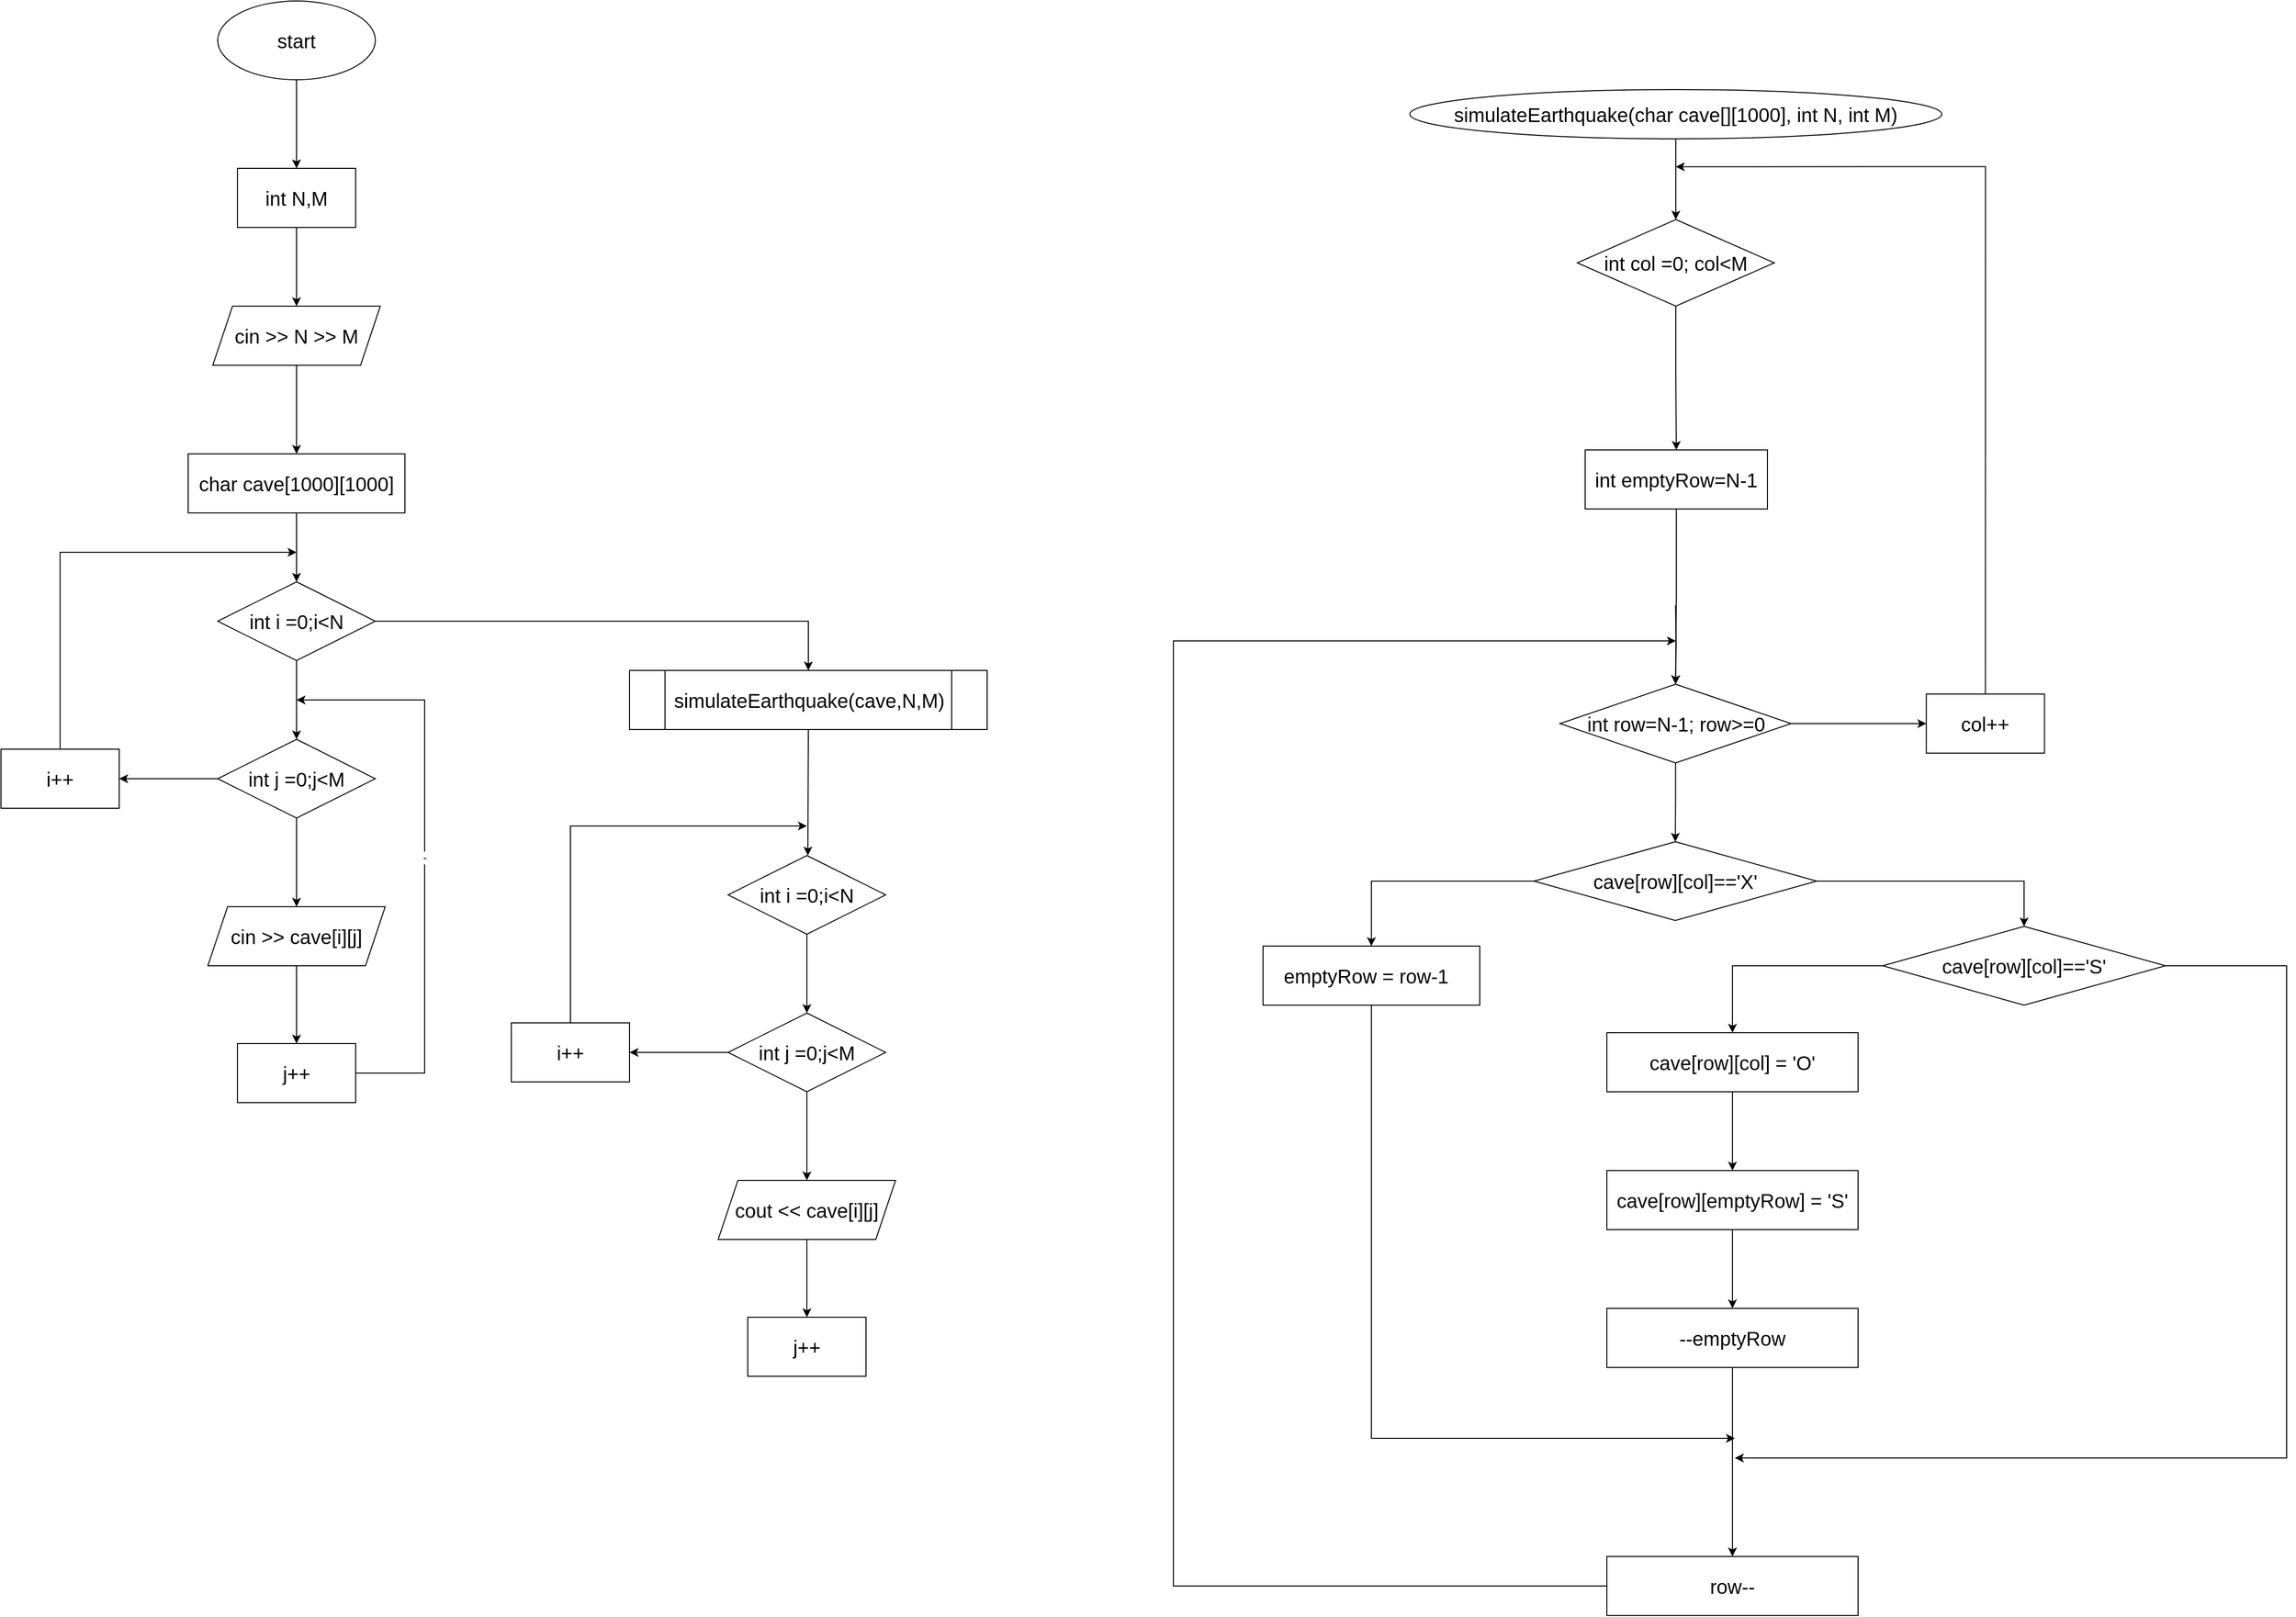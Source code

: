 <mxfile version="24.7.17">
  <diagram name="Сторінка-1" id="bu2CtMf5ZtMdZUl8b02X">
    <mxGraphModel dx="2417" dy="1095" grid="1" gridSize="10" guides="1" tooltips="1" connect="1" arrows="1" fold="1" page="1" pageScale="1" pageWidth="827" pageHeight="1169" math="0" shadow="0">
      <root>
        <mxCell id="0" />
        <mxCell id="1" parent="0" />
        <mxCell id="9NQPT6Tn5agZw1AdoDWG-3" value="" style="edgeStyle=orthogonalEdgeStyle;rounded=0;orthogonalLoop=1;jettySize=auto;html=1;" parent="1" source="9NQPT6Tn5agZw1AdoDWG-1" target="9NQPT6Tn5agZw1AdoDWG-2" edge="1">
          <mxGeometry relative="1" as="geometry" />
        </mxCell>
        <mxCell id="9NQPT6Tn5agZw1AdoDWG-1" value="&lt;font style=&quot;font-size: 20px;&quot;&gt;start&lt;/font&gt;" style="ellipse;whiteSpace=wrap;html=1;" parent="1" vertex="1">
          <mxGeometry x="180" y="50" width="160" height="80" as="geometry" />
        </mxCell>
        <mxCell id="9NQPT6Tn5agZw1AdoDWG-5" value="" style="edgeStyle=orthogonalEdgeStyle;rounded=0;orthogonalLoop=1;jettySize=auto;html=1;" parent="1" source="9NQPT6Tn5agZw1AdoDWG-2" target="9NQPT6Tn5agZw1AdoDWG-4" edge="1">
          <mxGeometry relative="1" as="geometry" />
        </mxCell>
        <mxCell id="9NQPT6Tn5agZw1AdoDWG-2" value="&lt;font style=&quot;font-size: 20px;&quot;&gt;int N,M&lt;/font&gt;" style="whiteSpace=wrap;html=1;" parent="1" vertex="1">
          <mxGeometry x="200" y="220" width="120" height="60" as="geometry" />
        </mxCell>
        <mxCell id="9NQPT6Tn5agZw1AdoDWG-7" value="" style="edgeStyle=orthogonalEdgeStyle;rounded=0;orthogonalLoop=1;jettySize=auto;html=1;" parent="1" source="9NQPT6Tn5agZw1AdoDWG-4" target="9NQPT6Tn5agZw1AdoDWG-6" edge="1">
          <mxGeometry relative="1" as="geometry" />
        </mxCell>
        <mxCell id="9NQPT6Tn5agZw1AdoDWG-4" value="&lt;font style=&quot;font-size: 20px;&quot;&gt;cin &amp;gt;&amp;gt; N &amp;gt;&amp;gt; M&lt;/font&gt;" style="shape=parallelogram;perimeter=parallelogramPerimeter;whiteSpace=wrap;html=1;fixedSize=1;" parent="1" vertex="1">
          <mxGeometry x="175" y="360" width="170" height="60" as="geometry" />
        </mxCell>
        <mxCell id="9NQPT6Tn5agZw1AdoDWG-9" value="" style="edgeStyle=orthogonalEdgeStyle;rounded=0;orthogonalLoop=1;jettySize=auto;html=1;" parent="1" source="9NQPT6Tn5agZw1AdoDWG-6" target="9NQPT6Tn5agZw1AdoDWG-8" edge="1">
          <mxGeometry relative="1" as="geometry" />
        </mxCell>
        <mxCell id="9NQPT6Tn5agZw1AdoDWG-6" value="&lt;font style=&quot;font-size: 20px;&quot;&gt;char cave[1000][1000]&lt;/font&gt;" style="whiteSpace=wrap;html=1;" parent="1" vertex="1">
          <mxGeometry x="150" y="510" width="220" height="60" as="geometry" />
        </mxCell>
        <mxCell id="9NQPT6Tn5agZw1AdoDWG-11" value="" style="edgeStyle=orthogonalEdgeStyle;rounded=0;orthogonalLoop=1;jettySize=auto;html=1;" parent="1" source="9NQPT6Tn5agZw1AdoDWG-8" target="9NQPT6Tn5agZw1AdoDWG-10" edge="1">
          <mxGeometry relative="1" as="geometry" />
        </mxCell>
        <mxCell id="9NQPT6Tn5agZw1AdoDWG-21" value="" style="edgeStyle=orthogonalEdgeStyle;rounded=0;orthogonalLoop=1;jettySize=auto;html=1;" parent="1" source="9NQPT6Tn5agZw1AdoDWG-8" target="9NQPT6Tn5agZw1AdoDWG-20" edge="1">
          <mxGeometry relative="1" as="geometry" />
        </mxCell>
        <mxCell id="9NQPT6Tn5agZw1AdoDWG-8" value="&lt;font style=&quot;font-size: 20px;&quot;&gt;int i =0;i&amp;lt;N&lt;/font&gt;" style="rhombus;whiteSpace=wrap;html=1;" parent="1" vertex="1">
          <mxGeometry x="180" y="640" width="160" height="80" as="geometry" />
        </mxCell>
        <mxCell id="9NQPT6Tn5agZw1AdoDWG-13" value="" style="edgeStyle=orthogonalEdgeStyle;rounded=0;orthogonalLoop=1;jettySize=auto;html=1;" parent="1" source="9NQPT6Tn5agZw1AdoDWG-10" target="9NQPT6Tn5agZw1AdoDWG-12" edge="1">
          <mxGeometry relative="1" as="geometry" />
        </mxCell>
        <mxCell id="9NQPT6Tn5agZw1AdoDWG-18" value="" style="edgeStyle=orthogonalEdgeStyle;rounded=0;orthogonalLoop=1;jettySize=auto;html=1;" parent="1" source="9NQPT6Tn5agZw1AdoDWG-10" target="9NQPT6Tn5agZw1AdoDWG-17" edge="1">
          <mxGeometry relative="1" as="geometry" />
        </mxCell>
        <mxCell id="9NQPT6Tn5agZw1AdoDWG-10" value="&lt;font style=&quot;font-size: 20px;&quot;&gt;int j =0;j&amp;lt;M&lt;/font&gt;" style="rhombus;whiteSpace=wrap;html=1;" parent="1" vertex="1">
          <mxGeometry x="180" y="800" width="160" height="80" as="geometry" />
        </mxCell>
        <mxCell id="9NQPT6Tn5agZw1AdoDWG-15" value="" style="edgeStyle=orthogonalEdgeStyle;rounded=0;orthogonalLoop=1;jettySize=auto;html=1;" parent="1" source="9NQPT6Tn5agZw1AdoDWG-12" target="9NQPT6Tn5agZw1AdoDWG-14" edge="1">
          <mxGeometry relative="1" as="geometry" />
        </mxCell>
        <mxCell id="9NQPT6Tn5agZw1AdoDWG-12" value="&lt;font style=&quot;font-size: 20px;&quot;&gt;cin &amp;gt;&amp;gt; cave[i][j]&lt;/font&gt;" style="shape=parallelogram;perimeter=parallelogramPerimeter;whiteSpace=wrap;html=1;fixedSize=1;" parent="1" vertex="1">
          <mxGeometry x="170" y="970" width="180" height="60" as="geometry" />
        </mxCell>
        <mxCell id="9NQPT6Tn5agZw1AdoDWG-16" value="-" style="edgeStyle=orthogonalEdgeStyle;rounded=0;orthogonalLoop=1;jettySize=auto;html=1;exitX=1;exitY=0.5;exitDx=0;exitDy=0;" parent="1" source="9NQPT6Tn5agZw1AdoDWG-14" edge="1">
          <mxGeometry relative="1" as="geometry">
            <mxPoint x="260" y="760" as="targetPoint" />
            <Array as="points">
              <mxPoint x="390" y="1139" />
              <mxPoint x="390" y="760" />
            </Array>
          </mxGeometry>
        </mxCell>
        <mxCell id="9NQPT6Tn5agZw1AdoDWG-14" value="&lt;font style=&quot;font-size: 20px;&quot;&gt;j++&lt;/font&gt;" style="whiteSpace=wrap;html=1;" parent="1" vertex="1">
          <mxGeometry x="200" y="1109" width="120" height="60" as="geometry" />
        </mxCell>
        <mxCell id="9NQPT6Tn5agZw1AdoDWG-19" style="edgeStyle=orthogonalEdgeStyle;rounded=0;orthogonalLoop=1;jettySize=auto;html=1;exitX=0.5;exitY=0;exitDx=0;exitDy=0;" parent="1" source="9NQPT6Tn5agZw1AdoDWG-17" edge="1">
          <mxGeometry relative="1" as="geometry">
            <mxPoint x="260" y="610" as="targetPoint" />
            <Array as="points">
              <mxPoint x="20" y="610" />
            </Array>
          </mxGeometry>
        </mxCell>
        <mxCell id="9NQPT6Tn5agZw1AdoDWG-17" value="&lt;font style=&quot;font-size: 20px;&quot;&gt;i++&lt;/font&gt;" style="whiteSpace=wrap;html=1;" parent="1" vertex="1">
          <mxGeometry x="-40" y="810" width="120" height="60" as="geometry" />
        </mxCell>
        <mxCell id="9NQPT6Tn5agZw1AdoDWG-33" style="edgeStyle=orthogonalEdgeStyle;rounded=0;orthogonalLoop=1;jettySize=auto;html=1;entryX=0.5;entryY=0;entryDx=0;entryDy=0;exitX=0.5;exitY=1;exitDx=0;exitDy=0;" parent="1" source="9NQPT6Tn5agZw1AdoDWG-20" edge="1">
          <mxGeometry relative="1" as="geometry">
            <mxPoint x="766.556" y="710" as="sourcePoint" />
            <mxPoint x="779" y="918" as="targetPoint" />
          </mxGeometry>
        </mxCell>
        <mxCell id="9NQPT6Tn5agZw1AdoDWG-20" value="&lt;font style=&quot;font-size: 20px;&quot;&gt;simulateEarthquake(cave,N,M)&lt;/font&gt;" style="shape=process;whiteSpace=wrap;html=1;backgroundOutline=1;" parent="1" vertex="1">
          <mxGeometry x="598" y="730" width="363" height="60" as="geometry" />
        </mxCell>
        <mxCell id="9NQPT6Tn5agZw1AdoDWG-22" value="" style="edgeStyle=orthogonalEdgeStyle;rounded=0;orthogonalLoop=1;jettySize=auto;html=1;" parent="1" source="9NQPT6Tn5agZw1AdoDWG-23" target="9NQPT6Tn5agZw1AdoDWG-26" edge="1">
          <mxGeometry relative="1" as="geometry" />
        </mxCell>
        <mxCell id="9NQPT6Tn5agZw1AdoDWG-23" value="&lt;font style=&quot;font-size: 20px;&quot;&gt;int i =0;i&amp;lt;N&lt;/font&gt;" style="rhombus;whiteSpace=wrap;html=1;" parent="1" vertex="1">
          <mxGeometry x="698" y="918" width="160" height="80" as="geometry" />
        </mxCell>
        <mxCell id="9NQPT6Tn5agZw1AdoDWG-24" value="" style="edgeStyle=orthogonalEdgeStyle;rounded=0;orthogonalLoop=1;jettySize=auto;html=1;" parent="1" source="9NQPT6Tn5agZw1AdoDWG-26" target="9NQPT6Tn5agZw1AdoDWG-28" edge="1">
          <mxGeometry relative="1" as="geometry" />
        </mxCell>
        <mxCell id="9NQPT6Tn5agZw1AdoDWG-25" value="" style="edgeStyle=orthogonalEdgeStyle;rounded=0;orthogonalLoop=1;jettySize=auto;html=1;" parent="1" source="9NQPT6Tn5agZw1AdoDWG-26" target="9NQPT6Tn5agZw1AdoDWG-32" edge="1">
          <mxGeometry relative="1" as="geometry" />
        </mxCell>
        <mxCell id="9NQPT6Tn5agZw1AdoDWG-26" value="&lt;font style=&quot;font-size: 20px;&quot;&gt;int j =0;j&amp;lt;M&lt;/font&gt;" style="rhombus;whiteSpace=wrap;html=1;" parent="1" vertex="1">
          <mxGeometry x="698" y="1078" width="160" height="80" as="geometry" />
        </mxCell>
        <mxCell id="9NQPT6Tn5agZw1AdoDWG-27" value="" style="edgeStyle=orthogonalEdgeStyle;rounded=0;orthogonalLoop=1;jettySize=auto;html=1;" parent="1" source="9NQPT6Tn5agZw1AdoDWG-28" target="9NQPT6Tn5agZw1AdoDWG-30" edge="1">
          <mxGeometry relative="1" as="geometry" />
        </mxCell>
        <mxCell id="9NQPT6Tn5agZw1AdoDWG-28" value="&lt;font style=&quot;font-size: 20px;&quot;&gt;cout &amp;lt;&amp;lt; cave[i][j]&lt;/font&gt;" style="shape=parallelogram;perimeter=parallelogramPerimeter;whiteSpace=wrap;html=1;fixedSize=1;" parent="1" vertex="1">
          <mxGeometry x="688" y="1248" width="180" height="60" as="geometry" />
        </mxCell>
        <mxCell id="9NQPT6Tn5agZw1AdoDWG-30" value="&lt;font style=&quot;font-size: 20px;&quot;&gt;j++&lt;/font&gt;" style="whiteSpace=wrap;html=1;" parent="1" vertex="1">
          <mxGeometry x="718" y="1387" width="120" height="60" as="geometry" />
        </mxCell>
        <mxCell id="9NQPT6Tn5agZw1AdoDWG-31" style="edgeStyle=orthogonalEdgeStyle;rounded=0;orthogonalLoop=1;jettySize=auto;html=1;exitX=0.5;exitY=0;exitDx=0;exitDy=0;" parent="1" source="9NQPT6Tn5agZw1AdoDWG-32" edge="1">
          <mxGeometry relative="1" as="geometry">
            <mxPoint x="778" y="888" as="targetPoint" />
            <Array as="points">
              <mxPoint x="538" y="888" />
            </Array>
          </mxGeometry>
        </mxCell>
        <mxCell id="9NQPT6Tn5agZw1AdoDWG-32" value="&lt;font style=&quot;font-size: 20px;&quot;&gt;i++&lt;/font&gt;" style="whiteSpace=wrap;html=1;" parent="1" vertex="1">
          <mxGeometry x="478" y="1088" width="120" height="60" as="geometry" />
        </mxCell>
        <mxCell id="9NQPT6Tn5agZw1AdoDWG-40" value="" style="edgeStyle=orthogonalEdgeStyle;rounded=0;orthogonalLoop=1;jettySize=auto;html=1;" parent="1" source="9NQPT6Tn5agZw1AdoDWG-36" target="9NQPT6Tn5agZw1AdoDWG-39" edge="1">
          <mxGeometry relative="1" as="geometry" />
        </mxCell>
        <mxCell id="9NQPT6Tn5agZw1AdoDWG-36" value="&lt;span style=&quot;font-size: 20px;&quot;&gt;simulateEarthquake(char cave[][1000], int N, int&amp;nbsp;M)&lt;/span&gt;" style="ellipse;whiteSpace=wrap;html=1;" parent="1" vertex="1">
          <mxGeometry x="1390" y="140" width="540" height="50" as="geometry" />
        </mxCell>
        <mxCell id="xgQZyTyEGcFYFxI-PwQ1-2" value="" style="edgeStyle=orthogonalEdgeStyle;rounded=0;orthogonalLoop=1;jettySize=auto;html=1;" edge="1" parent="1" source="9NQPT6Tn5agZw1AdoDWG-39" target="xgQZyTyEGcFYFxI-PwQ1-1">
          <mxGeometry relative="1" as="geometry" />
        </mxCell>
        <mxCell id="9NQPT6Tn5agZw1AdoDWG-39" value="&lt;font style=&quot;font-size: 20px;&quot;&gt;int col =0; col&amp;lt;M&lt;/font&gt;" style="rhombus;whiteSpace=wrap;html=1;" parent="1" vertex="1">
          <mxGeometry x="1560" y="272" width="200" height="88" as="geometry" />
        </mxCell>
        <mxCell id="xgQZyTyEGcFYFxI-PwQ1-4" value="" style="edgeStyle=orthogonalEdgeStyle;rounded=0;orthogonalLoop=1;jettySize=auto;html=1;" edge="1" parent="1" source="xgQZyTyEGcFYFxI-PwQ1-1" target="xgQZyTyEGcFYFxI-PwQ1-7">
          <mxGeometry relative="1" as="geometry">
            <mxPoint x="1659.667" y="584.028" as="targetPoint" />
          </mxGeometry>
        </mxCell>
        <mxCell id="xgQZyTyEGcFYFxI-PwQ1-1" value="&lt;font style=&quot;font-size: 20px;&quot;&gt;int emptyRow=N-1&lt;/font&gt;" style="whiteSpace=wrap;html=1;" vertex="1" parent="1">
          <mxGeometry x="1568" y="506" width="185" height="60" as="geometry" />
        </mxCell>
        <mxCell id="xgQZyTyEGcFYFxI-PwQ1-8" value="" style="edgeStyle=orthogonalEdgeStyle;rounded=0;orthogonalLoop=1;jettySize=auto;html=1;" edge="1" parent="1" target="xgQZyTyEGcFYFxI-PwQ1-7">
          <mxGeometry relative="1" as="geometry">
            <mxPoint x="1659.75" y="664.0" as="sourcePoint" />
          </mxGeometry>
        </mxCell>
        <mxCell id="xgQZyTyEGcFYFxI-PwQ1-12" value="" style="edgeStyle=orthogonalEdgeStyle;rounded=0;orthogonalLoop=1;jettySize=auto;html=1;" edge="1" parent="1" source="xgQZyTyEGcFYFxI-PwQ1-7" target="xgQZyTyEGcFYFxI-PwQ1-11">
          <mxGeometry relative="1" as="geometry" />
        </mxCell>
        <mxCell id="xgQZyTyEGcFYFxI-PwQ1-31" value="" style="edgeStyle=orthogonalEdgeStyle;rounded=0;orthogonalLoop=1;jettySize=auto;html=1;" edge="1" parent="1" source="xgQZyTyEGcFYFxI-PwQ1-7" target="xgQZyTyEGcFYFxI-PwQ1-30">
          <mxGeometry relative="1" as="geometry" />
        </mxCell>
        <mxCell id="xgQZyTyEGcFYFxI-PwQ1-7" value="&lt;font style=&quot;font-size: 20px;&quot;&gt;int row=N-1; row&amp;gt;=0&lt;/font&gt;" style="rhombus;whiteSpace=wrap;html=1;" vertex="1" parent="1">
          <mxGeometry x="1542.5" y="744" width="234.5" height="80" as="geometry" />
        </mxCell>
        <mxCell id="xgQZyTyEGcFYFxI-PwQ1-14" value="" style="edgeStyle=orthogonalEdgeStyle;rounded=0;orthogonalLoop=1;jettySize=auto;html=1;" edge="1" parent="1" source="xgQZyTyEGcFYFxI-PwQ1-11" target="xgQZyTyEGcFYFxI-PwQ1-13">
          <mxGeometry relative="1" as="geometry" />
        </mxCell>
        <mxCell id="xgQZyTyEGcFYFxI-PwQ1-18" value="" style="edgeStyle=orthogonalEdgeStyle;rounded=0;orthogonalLoop=1;jettySize=auto;html=1;" edge="1" parent="1" source="xgQZyTyEGcFYFxI-PwQ1-11" target="xgQZyTyEGcFYFxI-PwQ1-17">
          <mxGeometry relative="1" as="geometry" />
        </mxCell>
        <mxCell id="xgQZyTyEGcFYFxI-PwQ1-11" value="&lt;font style=&quot;font-size: 20px;&quot;&gt;cave[row][col]==&#39;X&#39;&lt;/font&gt;" style="rhombus;whiteSpace=wrap;html=1;" vertex="1" parent="1">
          <mxGeometry x="1516" y="904" width="287" height="80" as="geometry" />
        </mxCell>
        <mxCell id="xgQZyTyEGcFYFxI-PwQ1-25" style="edgeStyle=orthogonalEdgeStyle;rounded=0;orthogonalLoop=1;jettySize=auto;html=1;exitX=0.5;exitY=1;exitDx=0;exitDy=0;" edge="1" parent="1" source="xgQZyTyEGcFYFxI-PwQ1-13">
          <mxGeometry relative="1" as="geometry">
            <mxPoint x="1720" y="1510" as="targetPoint" />
            <Array as="points">
              <mxPoint x="1351" y="1510" />
              <mxPoint x="1651" y="1510" />
            </Array>
          </mxGeometry>
        </mxCell>
        <mxCell id="xgQZyTyEGcFYFxI-PwQ1-13" value="&lt;font style=&quot;font-size: 20px;&quot;&gt;emptyRow = row-1&lt;span style=&quot;white-space: pre;&quot;&gt;&#x9;&lt;/span&gt;&lt;/font&gt;" style="whiteSpace=wrap;html=1;" vertex="1" parent="1">
          <mxGeometry x="1241" y="1010" width="220" height="60" as="geometry" />
        </mxCell>
        <mxCell id="xgQZyTyEGcFYFxI-PwQ1-20" value="" style="edgeStyle=orthogonalEdgeStyle;rounded=0;orthogonalLoop=1;jettySize=auto;html=1;" edge="1" parent="1" source="xgQZyTyEGcFYFxI-PwQ1-17" target="xgQZyTyEGcFYFxI-PwQ1-19">
          <mxGeometry relative="1" as="geometry" />
        </mxCell>
        <mxCell id="xgQZyTyEGcFYFxI-PwQ1-28" style="edgeStyle=orthogonalEdgeStyle;rounded=0;orthogonalLoop=1;jettySize=auto;html=1;exitX=1;exitY=0.5;exitDx=0;exitDy=0;" edge="1" parent="1" source="xgQZyTyEGcFYFxI-PwQ1-17">
          <mxGeometry relative="1" as="geometry">
            <mxPoint x="1720" y="1530" as="targetPoint" />
            <Array as="points">
              <mxPoint x="2280" y="1030" />
              <mxPoint x="2280" y="1530" />
            </Array>
          </mxGeometry>
        </mxCell>
        <mxCell id="xgQZyTyEGcFYFxI-PwQ1-17" value="&lt;font style=&quot;font-size: 20px;&quot;&gt;cave[row][col]==&#39;S&#39;&lt;/font&gt;" style="rhombus;whiteSpace=wrap;html=1;" vertex="1" parent="1">
          <mxGeometry x="1870" y="990" width="287" height="80" as="geometry" />
        </mxCell>
        <mxCell id="xgQZyTyEGcFYFxI-PwQ1-22" value="" style="edgeStyle=orthogonalEdgeStyle;rounded=0;orthogonalLoop=1;jettySize=auto;html=1;" edge="1" parent="1" source="xgQZyTyEGcFYFxI-PwQ1-19" target="xgQZyTyEGcFYFxI-PwQ1-21">
          <mxGeometry relative="1" as="geometry" />
        </mxCell>
        <mxCell id="xgQZyTyEGcFYFxI-PwQ1-19" value="&lt;span style=&quot;font-size: 20px;&quot;&gt;cave[row][col] = &#39;O&#39;&lt;/span&gt;" style="whiteSpace=wrap;html=1;" vertex="1" parent="1">
          <mxGeometry x="1590" y="1098" width="255" height="60" as="geometry" />
        </mxCell>
        <mxCell id="xgQZyTyEGcFYFxI-PwQ1-24" value="" style="edgeStyle=orthogonalEdgeStyle;rounded=0;orthogonalLoop=1;jettySize=auto;html=1;" edge="1" parent="1" source="xgQZyTyEGcFYFxI-PwQ1-21" target="xgQZyTyEGcFYFxI-PwQ1-23">
          <mxGeometry relative="1" as="geometry" />
        </mxCell>
        <mxCell id="xgQZyTyEGcFYFxI-PwQ1-21" value="&lt;span style=&quot;font-size: 20px;&quot;&gt;cave[row][emptyRow] = &#39;S&#39;&lt;/span&gt;" style="whiteSpace=wrap;html=1;" vertex="1" parent="1">
          <mxGeometry x="1590" y="1238" width="255" height="60" as="geometry" />
        </mxCell>
        <mxCell id="xgQZyTyEGcFYFxI-PwQ1-27" value="" style="edgeStyle=orthogonalEdgeStyle;rounded=0;orthogonalLoop=1;jettySize=auto;html=1;" edge="1" parent="1" source="xgQZyTyEGcFYFxI-PwQ1-23" target="xgQZyTyEGcFYFxI-PwQ1-26">
          <mxGeometry relative="1" as="geometry" />
        </mxCell>
        <mxCell id="xgQZyTyEGcFYFxI-PwQ1-23" value="&lt;span style=&quot;font-size: 20px;&quot;&gt;--emptyRow&lt;/span&gt;" style="whiteSpace=wrap;html=1;" vertex="1" parent="1">
          <mxGeometry x="1590" y="1378" width="255" height="60" as="geometry" />
        </mxCell>
        <mxCell id="xgQZyTyEGcFYFxI-PwQ1-29" style="edgeStyle=orthogonalEdgeStyle;rounded=0;orthogonalLoop=1;jettySize=auto;html=1;exitX=0;exitY=0.5;exitDx=0;exitDy=0;" edge="1" parent="1" source="xgQZyTyEGcFYFxI-PwQ1-26">
          <mxGeometry relative="1" as="geometry">
            <mxPoint x="1660" y="700" as="targetPoint" />
            <Array as="points">
              <mxPoint x="1150" y="1660" />
              <mxPoint x="1150" y="700" />
            </Array>
          </mxGeometry>
        </mxCell>
        <mxCell id="xgQZyTyEGcFYFxI-PwQ1-26" value="&lt;span style=&quot;font-size: 20px;&quot;&gt;row--&lt;/span&gt;" style="whiteSpace=wrap;html=1;" vertex="1" parent="1">
          <mxGeometry x="1590" y="1630" width="255" height="60" as="geometry" />
        </mxCell>
        <mxCell id="xgQZyTyEGcFYFxI-PwQ1-32" style="edgeStyle=orthogonalEdgeStyle;rounded=0;orthogonalLoop=1;jettySize=auto;html=1;exitX=0.5;exitY=0;exitDx=0;exitDy=0;" edge="1" parent="1" source="xgQZyTyEGcFYFxI-PwQ1-30">
          <mxGeometry relative="1" as="geometry">
            <mxPoint x="1660" y="218.333" as="targetPoint" />
            <Array as="points">
              <mxPoint x="1974" y="218" />
            </Array>
          </mxGeometry>
        </mxCell>
        <mxCell id="xgQZyTyEGcFYFxI-PwQ1-30" value="&lt;font style=&quot;font-size: 20px;&quot;&gt;col++&lt;/font&gt;" style="whiteSpace=wrap;html=1;" vertex="1" parent="1">
          <mxGeometry x="1914.25" y="754" width="120" height="60" as="geometry" />
        </mxCell>
      </root>
    </mxGraphModel>
  </diagram>
</mxfile>
